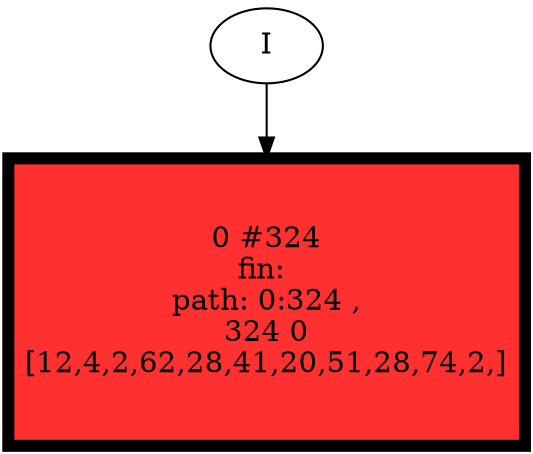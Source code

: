 // produced with flexfringe // 
digraph DFA {
	0 [label="root" shape=box];
		I -> 0;
	0 [ label="0 #324
fin: 
 path: 0:324 , 
324 0
[12,4,2,62,28,41,20,51,28,74,2,]" , style=filled, fillcolor="firebrick1", width=1.91454, height=1.91454, penwidth=5.78383];
}

